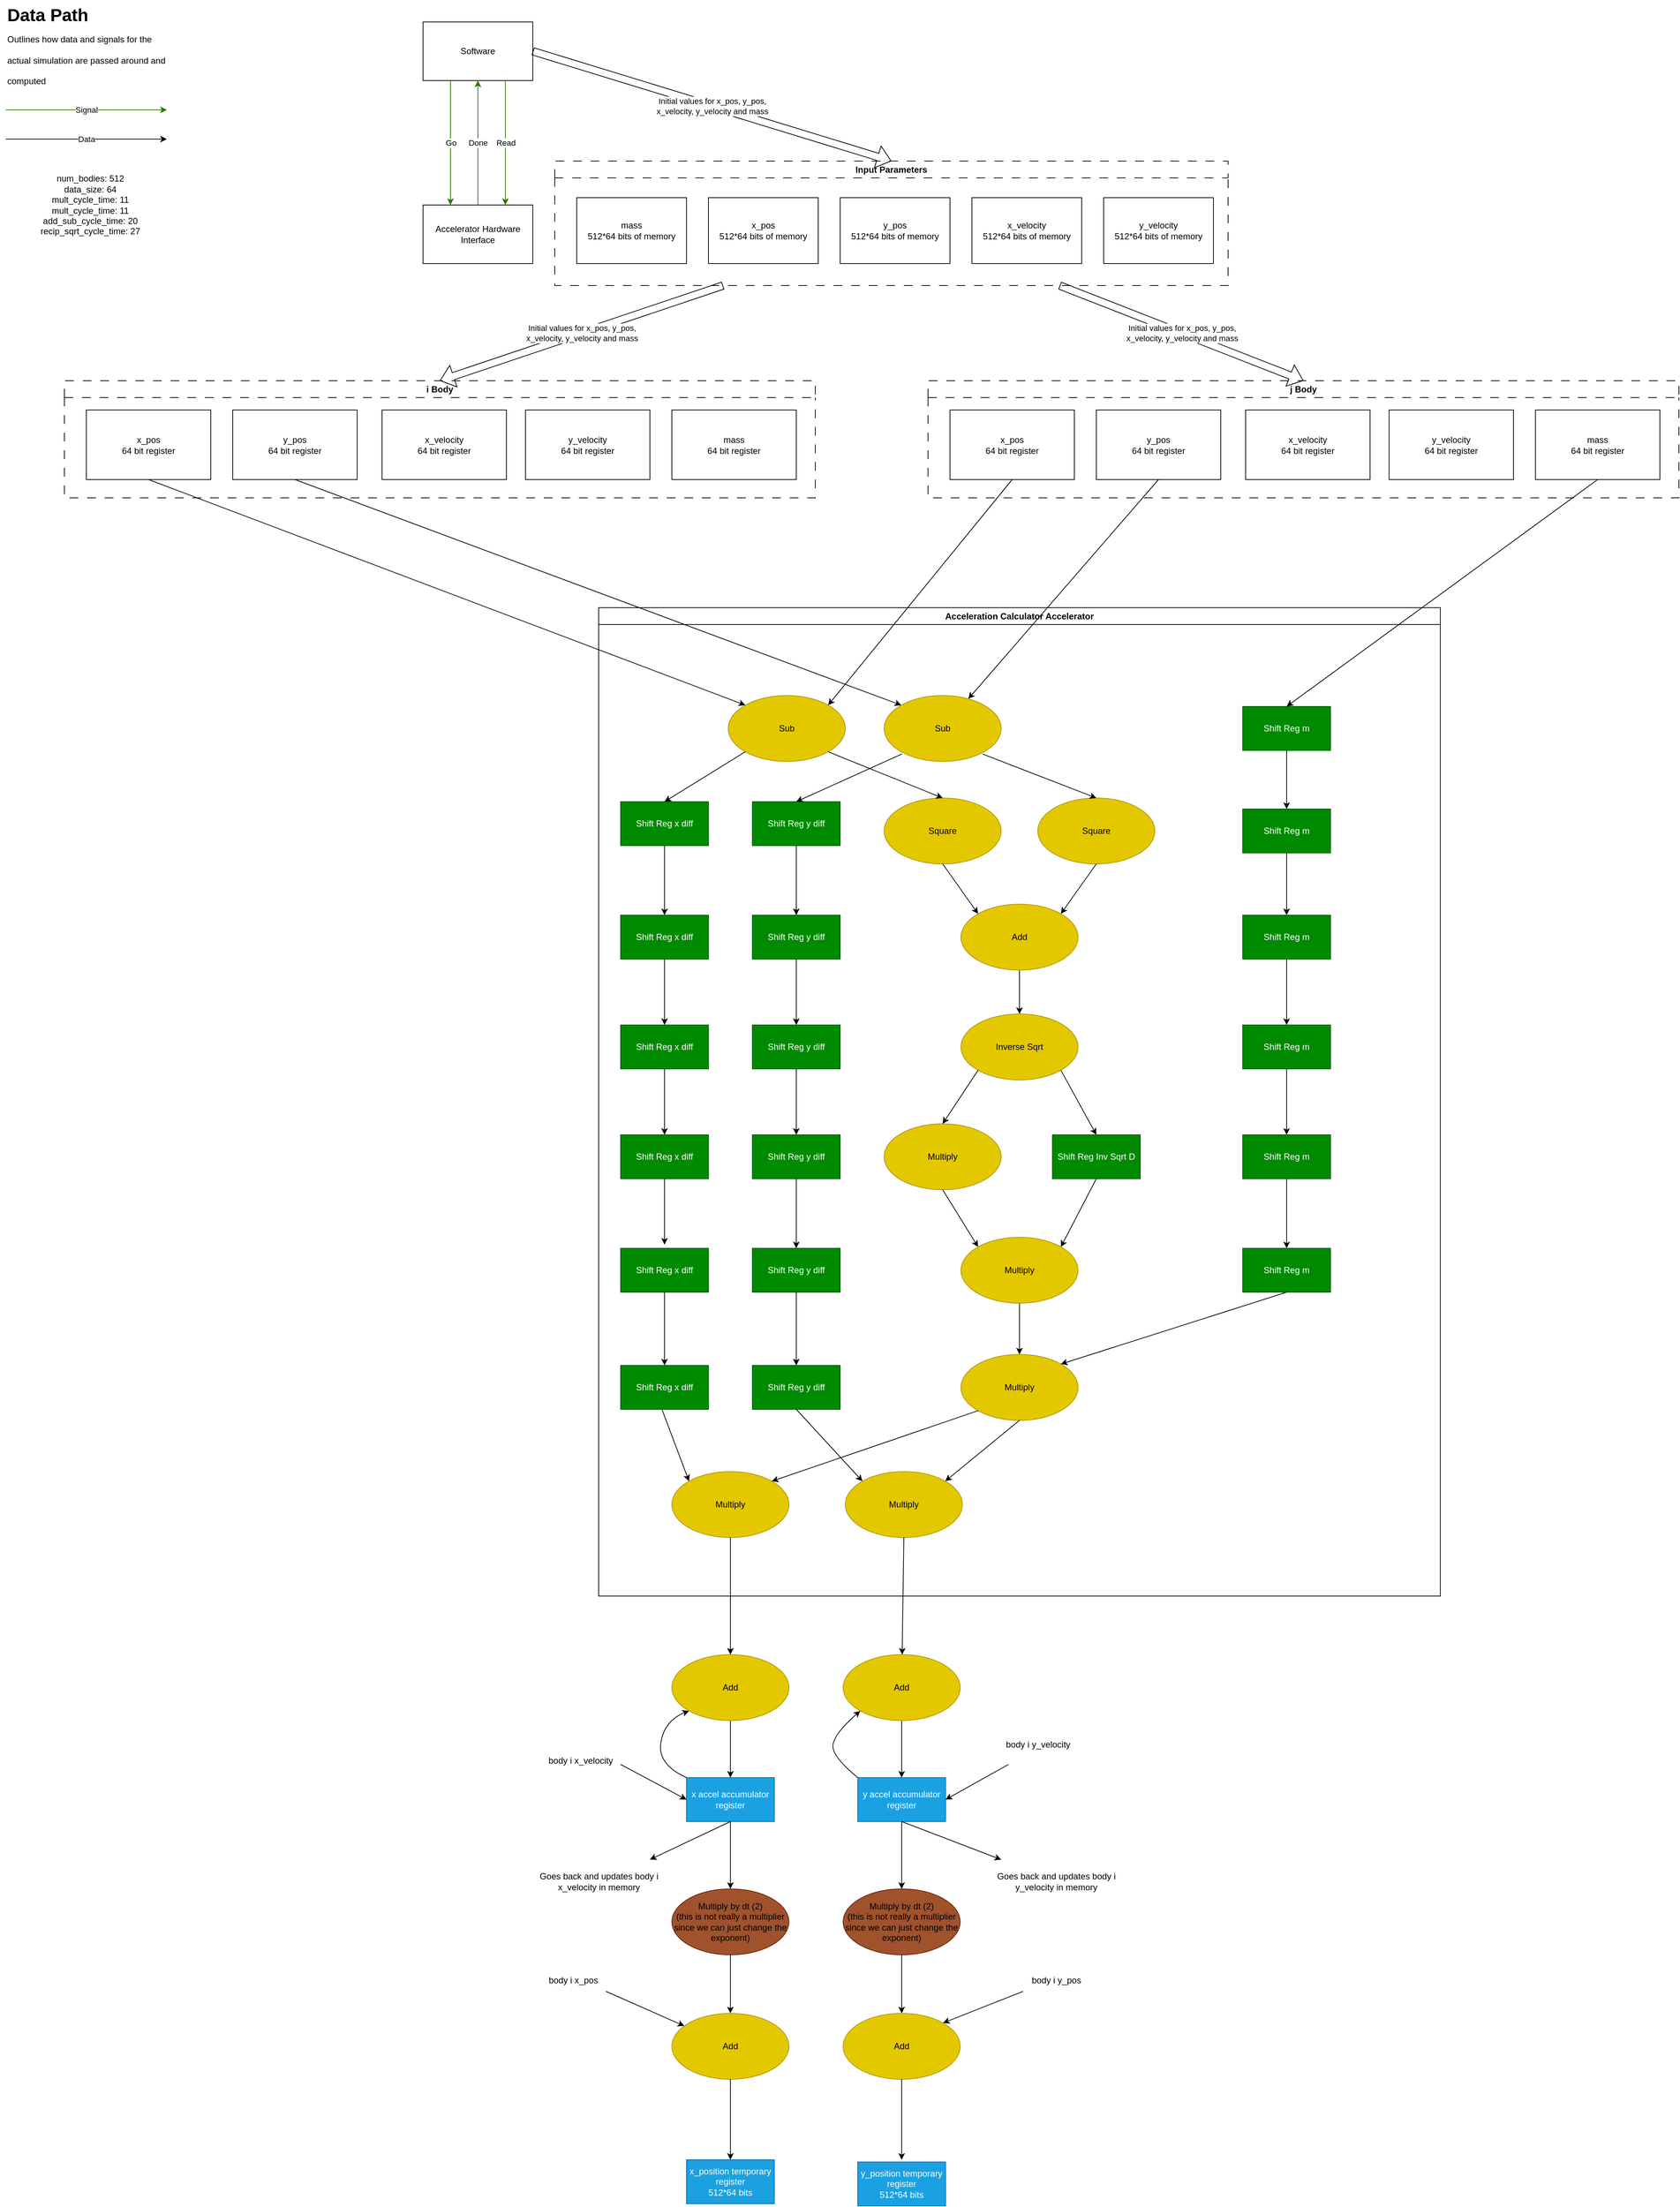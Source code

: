 <mxfile version="26.2.2">
  <diagram id="C5RBs43oDa-KdzZeNtuy" name="Page-1">
    <mxGraphModel dx="3584" dy="3437" grid="1" gridSize="10" guides="1" tooltips="1" connect="1" arrows="1" fold="1" page="1" pageScale="1" pageWidth="827" pageHeight="1169" math="0" shadow="0">
      <root>
        <object label="" data_size="64" num_bodies="512" add_sub_cycle_time="20" mult_cycle_time="11" recip_sqrt_cycle_time="27" id="WIyWlLk6GJQsqaUBKTNV-0">
          <mxCell />
        </object>
        <mxCell id="WIyWlLk6GJQsqaUBKTNV-1" parent="WIyWlLk6GJQsqaUBKTNV-0" />
        <mxCell id="Mj_dXQXe_xVPS9inti-g-1" value="Software" style="rounded=0;whiteSpace=wrap;html=1;" parent="WIyWlLk6GJQsqaUBKTNV-1" vertex="1">
          <mxGeometry x="-240" y="50" width="150" height="80" as="geometry" />
        </mxCell>
        <mxCell id="Mj_dXQXe_xVPS9inti-g-2" value="&lt;h1 style=&quot;margin-top: 0px;&quot;&gt;&lt;span style=&quot;background-color: transparent; color: light-dark(rgb(0, 0, 0), rgb(255, 255, 255));&quot;&gt;Data Path&lt;br&gt;&lt;/span&gt;&lt;span style=&quot;font-size: 12px; font-weight: 400; background-color: transparent; color: light-dark(rgb(0, 0, 0), rgb(255, 255, 255));&quot;&gt;Outlines how data and signals for the actual simulation are passed around and computed&lt;/span&gt;&lt;/h1&gt;" style="text;html=1;whiteSpace=wrap;overflow=hidden;rounded=0;" parent="WIyWlLk6GJQsqaUBKTNV-1" vertex="1">
          <mxGeometry x="-810" y="20" width="230" height="120" as="geometry" />
        </mxCell>
        <mxCell id="Mj_dXQXe_xVPS9inti-g-30" value="" style="endArrow=classic;html=1;rounded=0;fillColor=#60a917;strokeColor=#2D7600;exitX=0.25;exitY=1;exitDx=0;exitDy=0;entryX=0.25;entryY=0;entryDx=0;entryDy=0;" parent="WIyWlLk6GJQsqaUBKTNV-1" source="Mj_dXQXe_xVPS9inti-g-1" target="Mj_dXQXe_xVPS9inti-g-42" edge="1">
          <mxGeometry relative="1" as="geometry">
            <mxPoint x="-200.0" y="130" as="sourcePoint" />
            <mxPoint x="-200" y="360" as="targetPoint" />
          </mxGeometry>
        </mxCell>
        <mxCell id="Mj_dXQXe_xVPS9inti-g-31" value="Go" style="edgeLabel;resizable=0;html=1;;align=center;verticalAlign=middle;" parent="Mj_dXQXe_xVPS9inti-g-30" connectable="0" vertex="1">
          <mxGeometry relative="1" as="geometry" />
        </mxCell>
        <mxCell id="Mj_dXQXe_xVPS9inti-g-34" value="" style="endArrow=classic;html=1;rounded=0;fillColor=#60a917;strokeColor=#2D7600;" parent="WIyWlLk6GJQsqaUBKTNV-1" edge="1">
          <mxGeometry relative="1" as="geometry">
            <mxPoint x="-810" y="170" as="sourcePoint" />
            <mxPoint x="-590" y="170" as="targetPoint" />
          </mxGeometry>
        </mxCell>
        <mxCell id="Mj_dXQXe_xVPS9inti-g-35" value="Signal" style="edgeLabel;resizable=0;html=1;;align=center;verticalAlign=middle;" parent="Mj_dXQXe_xVPS9inti-g-34" connectable="0" vertex="1">
          <mxGeometry relative="1" as="geometry" />
        </mxCell>
        <mxCell id="Mj_dXQXe_xVPS9inti-g-36" value="" style="endArrow=classic;html=1;rounded=0;" parent="WIyWlLk6GJQsqaUBKTNV-1" edge="1">
          <mxGeometry relative="1" as="geometry">
            <mxPoint x="-810" y="210" as="sourcePoint" />
            <mxPoint x="-590" y="210" as="targetPoint" />
          </mxGeometry>
        </mxCell>
        <mxCell id="Mj_dXQXe_xVPS9inti-g-37" value="Data" style="edgeLabel;resizable=0;html=1;;align=center;verticalAlign=middle;" parent="Mj_dXQXe_xVPS9inti-g-36" connectable="0" vertex="1">
          <mxGeometry relative="1" as="geometry" />
        </mxCell>
        <mxCell id="Mj_dXQXe_xVPS9inti-g-39" value="" style="endArrow=classic;html=1;rounded=0;fillColor=#60a917;strokeColor=#2D7600;exitX=0.75;exitY=1;exitDx=0;exitDy=0;entryX=0.75;entryY=0;entryDx=0;entryDy=0;" parent="WIyWlLk6GJQsqaUBKTNV-1" source="Mj_dXQXe_xVPS9inti-g-1" target="Mj_dXQXe_xVPS9inti-g-42" edge="1">
          <mxGeometry relative="1" as="geometry">
            <mxPoint x="-130.0" y="130" as="sourcePoint" />
            <mxPoint x="-130" y="360" as="targetPoint" />
          </mxGeometry>
        </mxCell>
        <mxCell id="Mj_dXQXe_xVPS9inti-g-40" value="Read" style="edgeLabel;resizable=0;html=1;;align=center;verticalAlign=middle;" parent="Mj_dXQXe_xVPS9inti-g-39" connectable="0" vertex="1">
          <mxGeometry relative="1" as="geometry" />
        </mxCell>
        <mxCell id="Mj_dXQXe_xVPS9inti-g-42" value="Accelerator Hardware Interface" style="rounded=0;whiteSpace=wrap;html=1;" parent="WIyWlLk6GJQsqaUBKTNV-1" vertex="1">
          <mxGeometry x="-240" y="300" width="150" height="80" as="geometry" />
        </mxCell>
        <mxCell id="Mj_dXQXe_xVPS9inti-g-44" value="" style="endArrow=classic;html=1;rounded=0;fillColor=#60a917;strokeColor=#2D7600;exitX=0.5;exitY=0;exitDx=0;exitDy=0;entryX=0.5;entryY=1;entryDx=0;entryDy=0;" parent="WIyWlLk6GJQsqaUBKTNV-1" source="Mj_dXQXe_xVPS9inti-g-42" target="Mj_dXQXe_xVPS9inti-g-1" edge="1">
          <mxGeometry relative="1" as="geometry">
            <mxPoint x="-165.238" y="360" as="sourcePoint" />
            <mxPoint x="-165.238" y="130" as="targetPoint" />
          </mxGeometry>
        </mxCell>
        <mxCell id="Mj_dXQXe_xVPS9inti-g-45" value="Done" style="edgeLabel;resizable=0;html=1;;align=center;verticalAlign=middle;" parent="Mj_dXQXe_xVPS9inti-g-44" connectable="0" vertex="1">
          <mxGeometry relative="1" as="geometry" />
        </mxCell>
        <mxCell id="Mj_dXQXe_xVPS9inti-g-55" value="i Body" style="swimlane;whiteSpace=wrap;html=1;dashed=1;dashPattern=12 12;" parent="WIyWlLk6GJQsqaUBKTNV-1" vertex="1">
          <mxGeometry x="-730" y="540" width="1026" height="160" as="geometry" />
        </mxCell>
        <object label="&lt;div&gt;x_pos&lt;/div&gt;&lt;div&gt;&lt;span style=&quot;background-color: transparent; color: light-dark(rgb(0, 0, 0), rgb(255, 255, 255));&quot;&gt;%data_size% bit register&lt;/span&gt;&lt;/div&gt;" placeholders="1" id="Mj_dXQXe_xVPS9inti-g-54">
          <mxCell style="rounded=0;whiteSpace=wrap;html=1;" parent="Mj_dXQXe_xVPS9inti-g-55" vertex="1">
            <mxGeometry x="30" y="40" width="170" height="95" as="geometry" />
          </mxCell>
        </object>
        <object label="&lt;div&gt;y_pos&lt;/div&gt;&lt;div&gt;&lt;span style=&quot;background-color: transparent; color: light-dark(rgb(0, 0, 0), rgb(255, 255, 255));&quot;&gt;%data_size% bit register&lt;/span&gt;&lt;/div&gt;" placeholders="1" id="uFNOIIMhj7ET_EeYBou_-7">
          <mxCell style="rounded=0;whiteSpace=wrap;html=1;" parent="Mj_dXQXe_xVPS9inti-g-55" vertex="1">
            <mxGeometry x="230" y="40" width="170" height="95" as="geometry" />
          </mxCell>
        </object>
        <object label="&lt;div&gt;x_velocity&lt;/div&gt;&lt;div&gt;&lt;span style=&quot;background-color: transparent; color: light-dark(rgb(0, 0, 0), rgb(255, 255, 255));&quot;&gt;%data_size% bit register&lt;/span&gt;&lt;/div&gt;" placeholders="1" id="uFNOIIMhj7ET_EeYBou_-6">
          <mxCell style="rounded=0;whiteSpace=wrap;html=1;" parent="Mj_dXQXe_xVPS9inti-g-55" vertex="1">
            <mxGeometry x="434" y="40" width="170" height="95" as="geometry" />
          </mxCell>
        </object>
        <object label="&lt;div&gt;y_velocity&lt;/div&gt;&lt;div&gt;&lt;span style=&quot;background-color: transparent; color: light-dark(rgb(0, 0, 0), rgb(255, 255, 255));&quot;&gt;%data_size% bit register&lt;/span&gt;&lt;/div&gt;" placeholders="1" id="uFNOIIMhj7ET_EeYBou_-5">
          <mxCell style="rounded=0;whiteSpace=wrap;html=1;" parent="Mj_dXQXe_xVPS9inti-g-55" vertex="1">
            <mxGeometry x="630" y="40" width="170" height="95" as="geometry" />
          </mxCell>
        </object>
        <object label="&lt;div&gt;&lt;span style=&quot;background-color: transparent; color: light-dark(rgb(0, 0, 0), rgb(255, 255, 255));&quot;&gt;mass&lt;/span&gt;&lt;/div&gt;&lt;div&gt;&lt;span style=&quot;background-color: transparent; color: light-dark(rgb(0, 0, 0), rgb(255, 255, 255));&quot;&gt;%data_size% bit register&lt;/span&gt;&lt;/div&gt;" placeholders="1" id="uFNOIIMhj7ET_EeYBou_-4">
          <mxCell style="rounded=0;whiteSpace=wrap;html=1;" parent="Mj_dXQXe_xVPS9inti-g-55" vertex="1">
            <mxGeometry x="830" y="40" width="170" height="95" as="geometry" />
          </mxCell>
        </object>
        <mxCell id="Mj_dXQXe_xVPS9inti-g-57" value="Input Parameters" style="swimlane;whiteSpace=wrap;html=1;dashed=1;dashPattern=12 12;" parent="WIyWlLk6GJQsqaUBKTNV-1" vertex="1">
          <mxGeometry x="-60" y="240" width="920" height="170" as="geometry" />
        </mxCell>
        <object label="&lt;div&gt;mass&lt;/div&gt;&lt;div&gt;&lt;span style=&quot;background-color: transparent; color: light-dark(rgb(0, 0, 0), rgb(255, 255, 255));&quot;&gt;%num_bodies%*%data_size% bits of memory&lt;/span&gt;&lt;/div&gt;" placeholders="1" id="Mj_dXQXe_xVPS9inti-g-6">
          <mxCell style="rounded=0;whiteSpace=wrap;html=1;" parent="Mj_dXQXe_xVPS9inti-g-57" vertex="1">
            <mxGeometry x="30" y="50" width="150" height="90" as="geometry" />
          </mxCell>
        </object>
        <object label="&lt;div&gt;x_pos&lt;/div&gt;&lt;div&gt;&lt;span style=&quot;background-color: transparent; color: light-dark(rgb(0, 0, 0), rgb(255, 255, 255));&quot;&gt;%num_bodies%*%data_size% bits of memory&lt;/span&gt;&lt;/div&gt;" placeholders="1" id="uFNOIIMhj7ET_EeYBou_-3">
          <mxCell style="rounded=0;whiteSpace=wrap;html=1;" parent="Mj_dXQXe_xVPS9inti-g-57" vertex="1">
            <mxGeometry x="210" y="50" width="150" height="90" as="geometry" />
          </mxCell>
        </object>
        <object label="&lt;div&gt;y_pos&lt;/div&gt;&lt;div&gt;&lt;span style=&quot;background-color: transparent; color: light-dark(rgb(0, 0, 0), rgb(255, 255, 255));&quot;&gt;%num_bodies%*%data_size% bits of memory&lt;/span&gt;&lt;/div&gt;" placeholders="1" id="uFNOIIMhj7ET_EeYBou_-2">
          <mxCell style="rounded=0;whiteSpace=wrap;html=1;" parent="Mj_dXQXe_xVPS9inti-g-57" vertex="1">
            <mxGeometry x="390" y="50" width="150" height="90" as="geometry" />
          </mxCell>
        </object>
        <object label="&lt;div&gt;x_velocity&lt;/div&gt;&lt;div&gt;&lt;span style=&quot;background-color: transparent; color: light-dark(rgb(0, 0, 0), rgb(255, 255, 255));&quot;&gt;%num_bodies%*%data_size% bits of memory&lt;/span&gt;&lt;/div&gt;" placeholders="1" id="uFNOIIMhj7ET_EeYBou_-1">
          <mxCell style="rounded=0;whiteSpace=wrap;html=1;" parent="Mj_dXQXe_xVPS9inti-g-57" vertex="1">
            <mxGeometry x="570" y="50" width="150" height="90" as="geometry" />
          </mxCell>
        </object>
        <object label="&lt;div&gt;y_velocity&lt;/div&gt;&lt;div&gt;&lt;span style=&quot;background-color: transparent; color: light-dark(rgb(0, 0, 0), rgb(255, 255, 255));&quot;&gt;%num_bodies%*%data_size% bits of memory&lt;/span&gt;&lt;/div&gt;" placeholders="1" id="uFNOIIMhj7ET_EeYBou_-0">
          <mxCell style="rounded=0;whiteSpace=wrap;html=1;" parent="Mj_dXQXe_xVPS9inti-g-57" vertex="1">
            <mxGeometry x="750" y="50" width="150" height="90" as="geometry" />
          </mxCell>
        </object>
        <mxCell id="Mj_dXQXe_xVPS9inti-g-71" value="" style="endArrow=classic;html=1;rounded=0;shape=flexArrow;exitX=1;exitY=0.5;exitDx=0;exitDy=0;entryX=0.5;entryY=0;entryDx=0;entryDy=0;" parent="WIyWlLk6GJQsqaUBKTNV-1" source="Mj_dXQXe_xVPS9inti-g-1" target="Mj_dXQXe_xVPS9inti-g-57" edge="1">
          <mxGeometry relative="1" as="geometry">
            <mxPoint x="-70" y="89.66" as="sourcePoint" />
            <mxPoint x="30" y="89.66" as="targetPoint" />
          </mxGeometry>
        </mxCell>
        <mxCell id="Mj_dXQXe_xVPS9inti-g-72" value="Initial values for x_pos, y_pos,&lt;div&gt;x_velocity, y_velocity and mass&lt;/div&gt;" style="edgeLabel;resizable=0;html=1;;align=center;verticalAlign=middle;" parent="Mj_dXQXe_xVPS9inti-g-71" connectable="0" vertex="1">
          <mxGeometry relative="1" as="geometry" />
        </mxCell>
        <mxCell id="Mj_dXQXe_xVPS9inti-g-75" value="" style="endArrow=classic;html=1;rounded=0;shape=flexArrow;entryX=0.5;entryY=0;entryDx=0;entryDy=0;exitX=0.25;exitY=1;exitDx=0;exitDy=0;" parent="WIyWlLk6GJQsqaUBKTNV-1" source="Mj_dXQXe_xVPS9inti-g-57" target="Mj_dXQXe_xVPS9inti-g-55" edge="1">
          <mxGeometry relative="1" as="geometry">
            <mxPoint x="40" y="410" as="sourcePoint" />
            <mxPoint x="580" y="690" as="targetPoint" />
          </mxGeometry>
        </mxCell>
        <mxCell id="Mj_dXQXe_xVPS9inti-g-76" value="Initial values for x_pos, y_pos,&lt;div&gt;x_velocity, y_velocity and mass&lt;/div&gt;" style="edgeLabel;resizable=0;html=1;;align=center;verticalAlign=middle;" parent="Mj_dXQXe_xVPS9inti-g-75" connectable="0" vertex="1">
          <mxGeometry relative="1" as="geometry" />
        </mxCell>
        <object label="&lt;div&gt;num_bodies: %num_bodies%&lt;/div&gt;&lt;div&gt;data_size: %data_size%&lt;/div&gt;&lt;div&gt;mult_cycle_time: %mult_cycle_time%&lt;/div&gt;mult_cycle_time: %mult_cycle_time%&lt;div&gt;add_sub_cycle_time: %add_sub_cycle_time%&lt;/div&gt;&lt;div&gt;recip_sqrt_cycle_time: %recip_sqrt_cycle_time%&lt;/div&gt;" placeholders="1" id="iQ0qVmi0pnjZVPIt117S-0">
          <mxCell style="text;html=1;align=center;verticalAlign=middle;resizable=0;points=[];autosize=1;strokeColor=none;fillColor=none;" parent="WIyWlLk6GJQsqaUBKTNV-1" vertex="1">
            <mxGeometry x="-775" y="250" width="160" height="100" as="geometry" />
          </mxCell>
        </object>
        <mxCell id="uFNOIIMhj7ET_EeYBou_-22" value="Acceleration Calculator Accelerator" style="swimlane;whiteSpace=wrap;html=1;" parent="WIyWlLk6GJQsqaUBKTNV-1" vertex="1">
          <mxGeometry y="850" width="1150" height="1350" as="geometry" />
        </mxCell>
        <object label="&lt;div&gt;&lt;span style=&quot;background-color: transparent;&quot;&gt;&lt;font style=&quot;color: light-dark(rgb(0, 0, 0), rgb(0, 0, 0));&quot;&gt;Square&lt;/font&gt;&lt;/span&gt;&lt;/div&gt;" placeholders="1" id="uFNOIIMhj7ET_EeYBou_-23">
          <mxCell style="ellipse;whiteSpace=wrap;html=1;fillColor=#e3c800;fontColor=#000000;strokeColor=#B09500;" parent="uFNOIIMhj7ET_EeYBou_-22" vertex="1">
            <mxGeometry x="390" y="260" width="160" height="90" as="geometry" />
          </mxCell>
        </object>
        <mxCell id="did9jxoM15FYPqJHivJg-74" style="edgeStyle=orthogonalEdgeStyle;rounded=0;orthogonalLoop=1;jettySize=auto;html=1;entryX=0.5;entryY=0;entryDx=0;entryDy=0;" parent="uFNOIIMhj7ET_EeYBou_-22" source="did9jxoM15FYPqJHivJg-0" target="did9jxoM15FYPqJHivJg-63" edge="1">
          <mxGeometry relative="1" as="geometry" />
        </mxCell>
        <object label="Shift Reg x diff" placeholders="1" id="did9jxoM15FYPqJHivJg-0">
          <mxCell style="rounded=0;whiteSpace=wrap;html=1;fillColor=#008a00;fontColor=#ffffff;strokeColor=#005700;" parent="uFNOIIMhj7ET_EeYBou_-22" vertex="1">
            <mxGeometry x="30" y="265" width="120" height="60" as="geometry" />
          </mxCell>
        </object>
        <object label="&lt;div&gt;&lt;span style=&quot;background-color: transparent;&quot;&gt;&lt;font style=&quot;color: light-dark(rgb(0, 0, 0), rgb(0, 0, 0));&quot;&gt;Sub&lt;/font&gt;&lt;/span&gt;&lt;/div&gt;" placeholders="1" id="uFNOIIMhj7ET_EeYBou_-20">
          <mxCell style="ellipse;whiteSpace=wrap;html=1;fillColor=#e3c800;fontColor=#000000;strokeColor=#B09500;" parent="uFNOIIMhj7ET_EeYBou_-22" vertex="1">
            <mxGeometry x="177" y="120" width="160" height="90" as="geometry" />
          </mxCell>
        </object>
        <object label="&lt;div&gt;&lt;span style=&quot;background-color: transparent;&quot;&gt;&lt;font style=&quot;color: light-dark(rgb(0, 0, 0), rgb(0, 0, 0));&quot;&gt;Sub&lt;/font&gt;&lt;/span&gt;&lt;/div&gt;" placeholders="1" id="uFNOIIMhj7ET_EeYBou_-21">
          <mxCell style="ellipse;whiteSpace=wrap;html=1;fillColor=#e3c800;fontColor=#000000;strokeColor=#B09500;" parent="uFNOIIMhj7ET_EeYBou_-22" vertex="1">
            <mxGeometry x="390" y="120" width="160" height="90" as="geometry" />
          </mxCell>
        </object>
        <object label="&lt;div&gt;&lt;span style=&quot;background-color: transparent;&quot;&gt;&lt;font style=&quot;color: light-dark(rgb(0, 0, 0), rgb(0, 0, 0));&quot;&gt;Square&lt;/font&gt;&lt;/span&gt;&lt;/div&gt;" placeholders="1" id="did9jxoM15FYPqJHivJg-1">
          <mxCell style="ellipse;whiteSpace=wrap;html=1;fillColor=#e3c800;fontColor=#000000;strokeColor=#B09500;" parent="uFNOIIMhj7ET_EeYBou_-22" vertex="1">
            <mxGeometry x="600" y="260" width="160" height="90" as="geometry" />
          </mxCell>
        </object>
        <mxCell id="did9jxoM15FYPqJHivJg-73" style="edgeStyle=orthogonalEdgeStyle;rounded=0;orthogonalLoop=1;jettySize=auto;html=1;entryX=0.5;entryY=0;entryDx=0;entryDy=0;" parent="uFNOIIMhj7ET_EeYBou_-22" source="did9jxoM15FYPqJHivJg-2" target="did9jxoM15FYPqJHivJg-64" edge="1">
          <mxGeometry relative="1" as="geometry" />
        </mxCell>
        <object label="Shift Reg y diff" placeholders="1" id="did9jxoM15FYPqJHivJg-2">
          <mxCell style="rounded=0;whiteSpace=wrap;html=1;fillColor=#008a00;fontColor=#ffffff;strokeColor=#005700;" parent="uFNOIIMhj7ET_EeYBou_-22" vertex="1">
            <mxGeometry x="210" y="265" width="120" height="60" as="geometry" />
          </mxCell>
        </object>
        <mxCell id="did9jxoM15FYPqJHivJg-47" style="edgeStyle=orthogonalEdgeStyle;rounded=0;orthogonalLoop=1;jettySize=auto;html=1;" parent="uFNOIIMhj7ET_EeYBou_-22" source="did9jxoM15FYPqJHivJg-3" target="did9jxoM15FYPqJHivJg-7" edge="1">
          <mxGeometry relative="1" as="geometry" />
        </mxCell>
        <object label="Shift Reg m" placeholders="1" id="did9jxoM15FYPqJHivJg-3">
          <mxCell style="rounded=0;whiteSpace=wrap;html=1;fillColor=#008a00;fontColor=#ffffff;strokeColor=#005700;" parent="uFNOIIMhj7ET_EeYBou_-22" vertex="1">
            <mxGeometry x="880" y="135" width="120" height="60" as="geometry" />
          </mxCell>
        </object>
        <mxCell id="did9jxoM15FYPqJHivJg-48" style="edgeStyle=orthogonalEdgeStyle;rounded=0;orthogonalLoop=1;jettySize=auto;html=1;" parent="uFNOIIMhj7ET_EeYBou_-22" source="did9jxoM15FYPqJHivJg-7" target="did9jxoM15FYPqJHivJg-6" edge="1">
          <mxGeometry relative="1" as="geometry" />
        </mxCell>
        <object label="Shift Reg m" placeholders="1" id="did9jxoM15FYPqJHivJg-7">
          <mxCell style="rounded=0;whiteSpace=wrap;html=1;fillColor=#008a00;fontColor=#ffffff;strokeColor=#005700;" parent="uFNOIIMhj7ET_EeYBou_-22" vertex="1">
            <mxGeometry x="880" y="275" width="120" height="60" as="geometry" />
          </mxCell>
        </object>
        <mxCell id="did9jxoM15FYPqJHivJg-49" style="edgeStyle=orthogonalEdgeStyle;rounded=0;orthogonalLoop=1;jettySize=auto;html=1;entryX=0.5;entryY=0;entryDx=0;entryDy=0;" parent="uFNOIIMhj7ET_EeYBou_-22" source="did9jxoM15FYPqJHivJg-6" target="did9jxoM15FYPqJHivJg-5" edge="1">
          <mxGeometry relative="1" as="geometry" />
        </mxCell>
        <object label="Shift Reg m" placeholders="1" id="did9jxoM15FYPqJHivJg-6">
          <mxCell style="rounded=0;whiteSpace=wrap;html=1;fillColor=#008a00;fontColor=#ffffff;strokeColor=#005700;" parent="uFNOIIMhj7ET_EeYBou_-22" vertex="1">
            <mxGeometry x="880" y="420" width="120" height="60" as="geometry" />
          </mxCell>
        </object>
        <mxCell id="did9jxoM15FYPqJHivJg-50" style="edgeStyle=orthogonalEdgeStyle;rounded=0;orthogonalLoop=1;jettySize=auto;html=1;entryX=0.5;entryY=0;entryDx=0;entryDy=0;" parent="uFNOIIMhj7ET_EeYBou_-22" source="did9jxoM15FYPqJHivJg-5" target="did9jxoM15FYPqJHivJg-4" edge="1">
          <mxGeometry relative="1" as="geometry" />
        </mxCell>
        <object label="Shift Reg m" placeholders="1" id="did9jxoM15FYPqJHivJg-5">
          <mxCell style="rounded=0;whiteSpace=wrap;html=1;fillColor=#008a00;fontColor=#ffffff;strokeColor=#005700;" parent="uFNOIIMhj7ET_EeYBou_-22" vertex="1">
            <mxGeometry x="880" y="570" width="120" height="60" as="geometry" />
          </mxCell>
        </object>
        <mxCell id="did9jxoM15FYPqJHivJg-51" style="edgeStyle=orthogonalEdgeStyle;rounded=0;orthogonalLoop=1;jettySize=auto;html=1;entryX=0.5;entryY=0;entryDx=0;entryDy=0;" parent="uFNOIIMhj7ET_EeYBou_-22" source="did9jxoM15FYPqJHivJg-4" target="did9jxoM15FYPqJHivJg-26" edge="1">
          <mxGeometry relative="1" as="geometry" />
        </mxCell>
        <object label="Shift Reg m" placeholders="1" id="did9jxoM15FYPqJHivJg-4">
          <mxCell style="rounded=0;whiteSpace=wrap;html=1;fillColor=#008a00;fontColor=#ffffff;strokeColor=#005700;" parent="uFNOIIMhj7ET_EeYBou_-22" vertex="1">
            <mxGeometry x="880" y="720" width="120" height="60" as="geometry" />
          </mxCell>
        </object>
        <mxCell id="did9jxoM15FYPqJHivJg-52" style="edgeStyle=orthogonalEdgeStyle;rounded=0;orthogonalLoop=1;jettySize=auto;html=1;" parent="uFNOIIMhj7ET_EeYBou_-22" source="did9jxoM15FYPqJHivJg-9" target="did9jxoM15FYPqJHivJg-23" edge="1">
          <mxGeometry relative="1" as="geometry" />
        </mxCell>
        <object label="&lt;div&gt;&lt;span style=&quot;background-color: transparent;&quot;&gt;&lt;font style=&quot;color: light-dark(rgb(0, 0, 0), rgb(0, 0, 0));&quot;&gt;Add&lt;/font&gt;&lt;/span&gt;&lt;/div&gt;" placeholders="1" id="did9jxoM15FYPqJHivJg-9">
          <mxCell style="ellipse;whiteSpace=wrap;html=1;fillColor=#e3c800;fontColor=#000000;strokeColor=#B09500;" parent="uFNOIIMhj7ET_EeYBou_-22" vertex="1">
            <mxGeometry x="495" y="405" width="160" height="90" as="geometry" />
          </mxCell>
        </object>
        <object label="&lt;div&gt;&lt;span style=&quot;background-color: transparent;&quot;&gt;&lt;font style=&quot;color: light-dark(rgb(0, 0, 0), rgb(0, 0, 0));&quot;&gt;Inverse Sqrt&lt;/font&gt;&lt;/span&gt;&lt;/div&gt;" placeholders="1" id="did9jxoM15FYPqJHivJg-23">
          <mxCell style="ellipse;whiteSpace=wrap;html=1;fillColor=#e3c800;fontColor=#000000;strokeColor=#B09500;" parent="uFNOIIMhj7ET_EeYBou_-22" vertex="1">
            <mxGeometry x="495" y="555" width="160" height="90" as="geometry" />
          </mxCell>
        </object>
        <object label="&lt;div&gt;&lt;span style=&quot;background-color: transparent;&quot;&gt;&lt;font style=&quot;color: light-dark(rgb(0, 0, 0), rgb(0, 0, 0));&quot;&gt;Multiply&lt;/font&gt;&lt;/span&gt;&lt;/div&gt;" placeholders="1" id="did9jxoM15FYPqJHivJg-24">
          <mxCell style="ellipse;whiteSpace=wrap;html=1;fillColor=#e3c800;fontColor=#000000;strokeColor=#B09500;" parent="uFNOIIMhj7ET_EeYBou_-22" vertex="1">
            <mxGeometry x="390" y="705" width="160" height="90" as="geometry" />
          </mxCell>
        </object>
        <mxCell id="did9jxoM15FYPqJHivJg-53" style="edgeStyle=orthogonalEdgeStyle;rounded=0;orthogonalLoop=1;jettySize=auto;html=1;entryX=0.5;entryY=0;entryDx=0;entryDy=0;" parent="uFNOIIMhj7ET_EeYBou_-22" source="did9jxoM15FYPqJHivJg-25" target="did9jxoM15FYPqJHivJg-27" edge="1">
          <mxGeometry relative="1" as="geometry" />
        </mxCell>
        <object label="&lt;div&gt;&lt;span style=&quot;background-color: transparent;&quot;&gt;&lt;font style=&quot;color: light-dark(rgb(0, 0, 0), rgb(0, 0, 0));&quot;&gt;Multiply&lt;/font&gt;&lt;/span&gt;&lt;/div&gt;" placeholders="1" id="did9jxoM15FYPqJHivJg-25">
          <mxCell style="ellipse;whiteSpace=wrap;html=1;fillColor=#e3c800;fontColor=#000000;strokeColor=#B09500;" parent="uFNOIIMhj7ET_EeYBou_-22" vertex="1">
            <mxGeometry x="495" y="860" width="160" height="90" as="geometry" />
          </mxCell>
        </object>
        <object label="Shift Reg m" placeholders="1" id="did9jxoM15FYPqJHivJg-26">
          <mxCell style="rounded=0;whiteSpace=wrap;html=1;fillColor=#008a00;fontColor=#ffffff;strokeColor=#005700;" parent="uFNOIIMhj7ET_EeYBou_-22" vertex="1">
            <mxGeometry x="880" y="875" width="120" height="60" as="geometry" />
          </mxCell>
        </object>
        <object label="&lt;div&gt;&lt;span style=&quot;background-color: transparent;&quot;&gt;&lt;font style=&quot;color: light-dark(rgb(0, 0, 0), rgb(0, 0, 0));&quot;&gt;Multiply&lt;/font&gt;&lt;/span&gt;&lt;/div&gt;" placeholders="1" id="did9jxoM15FYPqJHivJg-27">
          <mxCell style="ellipse;whiteSpace=wrap;html=1;fillColor=#e3c800;fontColor=#000000;strokeColor=#B09500;" parent="uFNOIIMhj7ET_EeYBou_-22" vertex="1">
            <mxGeometry x="495" y="1020" width="160" height="90" as="geometry" />
          </mxCell>
        </object>
        <object label="&lt;div&gt;&lt;span style=&quot;background-color: transparent;&quot;&gt;&lt;font style=&quot;color: light-dark(rgb(0, 0, 0), rgb(0, 0, 0));&quot;&gt;Multiply&lt;/font&gt;&lt;/span&gt;&lt;/div&gt;" placeholders="1" id="did9jxoM15FYPqJHivJg-28">
          <mxCell style="ellipse;whiteSpace=wrap;html=1;fillColor=#e3c800;fontColor=#000000;strokeColor=#B09500;" parent="uFNOIIMhj7ET_EeYBou_-22" vertex="1">
            <mxGeometry x="337" y="1180" width="160" height="90" as="geometry" />
          </mxCell>
        </object>
        <object label="&lt;div&gt;&lt;span style=&quot;background-color: transparent;&quot;&gt;&lt;font style=&quot;color: light-dark(rgb(0, 0, 0), rgb(0, 0, 0));&quot;&gt;Multiply&lt;/font&gt;&lt;/span&gt;&lt;/div&gt;" placeholders="1" id="did9jxoM15FYPqJHivJg-29">
          <mxCell style="ellipse;whiteSpace=wrap;html=1;fillColor=#e3c800;fontColor=#000000;strokeColor=#B09500;" parent="uFNOIIMhj7ET_EeYBou_-22" vertex="1">
            <mxGeometry x="100" y="1180" width="160" height="90" as="geometry" />
          </mxCell>
        </object>
        <mxCell id="did9jxoM15FYPqJHivJg-54" value="" style="endArrow=classic;html=1;rounded=0;exitX=0.5;exitY=1;exitDx=0;exitDy=0;entryX=1;entryY=0;entryDx=0;entryDy=0;" parent="uFNOIIMhj7ET_EeYBou_-22" source="did9jxoM15FYPqJHivJg-1" target="did9jxoM15FYPqJHivJg-9" edge="1">
          <mxGeometry width="50" height="50" relative="1" as="geometry">
            <mxPoint x="800" y="450" as="sourcePoint" />
            <mxPoint x="850" y="400" as="targetPoint" />
          </mxGeometry>
        </mxCell>
        <mxCell id="did9jxoM15FYPqJHivJg-55" value="" style="endArrow=classic;html=1;rounded=0;exitX=0.5;exitY=1;exitDx=0;exitDy=0;entryX=0;entryY=0;entryDx=0;entryDy=0;" parent="uFNOIIMhj7ET_EeYBou_-22" source="uFNOIIMhj7ET_EeYBou_-23" target="did9jxoM15FYPqJHivJg-9" edge="1">
          <mxGeometry width="50" height="50" relative="1" as="geometry">
            <mxPoint x="660" y="410" as="sourcePoint" />
            <mxPoint x="710" y="360" as="targetPoint" />
          </mxGeometry>
        </mxCell>
        <mxCell id="did9jxoM15FYPqJHivJg-56" value="" style="endArrow=classic;html=1;rounded=0;entryX=0.5;entryY=0;entryDx=0;entryDy=0;exitX=0.84;exitY=0.887;exitDx=0;exitDy=0;exitPerimeter=0;" parent="uFNOIIMhj7ET_EeYBou_-22" source="uFNOIIMhj7ET_EeYBou_-21" target="did9jxoM15FYPqJHivJg-1" edge="1">
          <mxGeometry width="50" height="50" relative="1" as="geometry">
            <mxPoint x="450" y="280" as="sourcePoint" />
            <mxPoint x="500" y="230" as="targetPoint" />
          </mxGeometry>
        </mxCell>
        <mxCell id="did9jxoM15FYPqJHivJg-57" value="" style="endArrow=classic;html=1;rounded=0;exitX=1;exitY=1;exitDx=0;exitDy=0;entryX=0.5;entryY=0;entryDx=0;entryDy=0;" parent="uFNOIIMhj7ET_EeYBou_-22" source="uFNOIIMhj7ET_EeYBou_-20" target="uFNOIIMhj7ET_EeYBou_-23" edge="1">
          <mxGeometry width="50" height="50" relative="1" as="geometry">
            <mxPoint x="260" y="220" as="sourcePoint" />
            <mxPoint x="340" y="210" as="targetPoint" />
          </mxGeometry>
        </mxCell>
        <mxCell id="did9jxoM15FYPqJHivJg-61" value="" style="endArrow=classic;html=1;rounded=0;exitX=0.153;exitY=0.887;exitDx=0;exitDy=0;entryX=0.5;entryY=0;entryDx=0;entryDy=0;exitPerimeter=0;" parent="uFNOIIMhj7ET_EeYBou_-22" source="uFNOIIMhj7ET_EeYBou_-21" target="did9jxoM15FYPqJHivJg-2" edge="1">
          <mxGeometry width="50" height="50" relative="1" as="geometry">
            <mxPoint x="440" y="350" as="sourcePoint" />
            <mxPoint x="490" y="300" as="targetPoint" />
          </mxGeometry>
        </mxCell>
        <mxCell id="did9jxoM15FYPqJHivJg-62" value="" style="endArrow=classic;html=1;rounded=0;exitX=0;exitY=1;exitDx=0;exitDy=0;entryX=0.5;entryY=0;entryDx=0;entryDy=0;" parent="uFNOIIMhj7ET_EeYBou_-22" source="uFNOIIMhj7ET_EeYBou_-20" target="did9jxoM15FYPqJHivJg-0" edge="1">
          <mxGeometry width="50" height="50" relative="1" as="geometry">
            <mxPoint x="320" y="270" as="sourcePoint" />
            <mxPoint x="370" y="220" as="targetPoint" />
          </mxGeometry>
        </mxCell>
        <mxCell id="did9jxoM15FYPqJHivJg-75" style="edgeStyle=orthogonalEdgeStyle;rounded=0;orthogonalLoop=1;jettySize=auto;html=1;entryX=0.5;entryY=0;entryDx=0;entryDy=0;" parent="uFNOIIMhj7ET_EeYBou_-22" source="did9jxoM15FYPqJHivJg-63" target="did9jxoM15FYPqJHivJg-65" edge="1">
          <mxGeometry relative="1" as="geometry" />
        </mxCell>
        <object label="Shift Reg x diff" placeholders="1" id="did9jxoM15FYPqJHivJg-63">
          <mxCell style="rounded=0;whiteSpace=wrap;html=1;fillColor=#008a00;fontColor=#ffffff;strokeColor=#005700;" parent="uFNOIIMhj7ET_EeYBou_-22" vertex="1">
            <mxGeometry x="30" y="420" width="120" height="60" as="geometry" />
          </mxCell>
        </object>
        <mxCell id="did9jxoM15FYPqJHivJg-76" style="edgeStyle=orthogonalEdgeStyle;rounded=0;orthogonalLoop=1;jettySize=auto;html=1;" parent="uFNOIIMhj7ET_EeYBou_-22" source="did9jxoM15FYPqJHivJg-64" target="did9jxoM15FYPqJHivJg-66" edge="1">
          <mxGeometry relative="1" as="geometry" />
        </mxCell>
        <object label="Shift Reg y diff" placeholders="1" id="did9jxoM15FYPqJHivJg-64">
          <mxCell style="rounded=0;whiteSpace=wrap;html=1;fillColor=#008a00;fontColor=#ffffff;strokeColor=#005700;" parent="uFNOIIMhj7ET_EeYBou_-22" vertex="1">
            <mxGeometry x="210" y="420" width="120" height="60" as="geometry" />
          </mxCell>
        </object>
        <mxCell id="did9jxoM15FYPqJHivJg-77" style="edgeStyle=orthogonalEdgeStyle;rounded=0;orthogonalLoop=1;jettySize=auto;html=1;entryX=0.5;entryY=0;entryDx=0;entryDy=0;" parent="uFNOIIMhj7ET_EeYBou_-22" source="did9jxoM15FYPqJHivJg-65" target="did9jxoM15FYPqJHivJg-67" edge="1">
          <mxGeometry relative="1" as="geometry" />
        </mxCell>
        <object label="Shift Reg x diff" placeholders="1" id="did9jxoM15FYPqJHivJg-65">
          <mxCell style="rounded=0;whiteSpace=wrap;html=1;fillColor=#008a00;fontColor=#ffffff;strokeColor=#005700;" parent="uFNOIIMhj7ET_EeYBou_-22" vertex="1">
            <mxGeometry x="30" y="570" width="120" height="60" as="geometry" />
          </mxCell>
        </object>
        <mxCell id="did9jxoM15FYPqJHivJg-78" style="edgeStyle=orthogonalEdgeStyle;rounded=0;orthogonalLoop=1;jettySize=auto;html=1;entryX=0.5;entryY=0;entryDx=0;entryDy=0;" parent="uFNOIIMhj7ET_EeYBou_-22" source="did9jxoM15FYPqJHivJg-66" target="did9jxoM15FYPqJHivJg-68" edge="1">
          <mxGeometry relative="1" as="geometry" />
        </mxCell>
        <object label="Shift Reg y diff" placeholders="1" id="did9jxoM15FYPqJHivJg-66">
          <mxCell style="rounded=0;whiteSpace=wrap;html=1;fillColor=#008a00;fontColor=#ffffff;strokeColor=#005700;" parent="uFNOIIMhj7ET_EeYBou_-22" vertex="1">
            <mxGeometry x="210" y="570" width="120" height="60" as="geometry" />
          </mxCell>
        </object>
        <mxCell id="did9jxoM15FYPqJHivJg-79" style="edgeStyle=orthogonalEdgeStyle;rounded=0;orthogonalLoop=1;jettySize=auto;html=1;" parent="uFNOIIMhj7ET_EeYBou_-22" source="did9jxoM15FYPqJHivJg-67" edge="1">
          <mxGeometry relative="1" as="geometry">
            <mxPoint x="90" y="870" as="targetPoint" />
          </mxGeometry>
        </mxCell>
        <object label="Shift Reg x diff" placeholders="1" id="did9jxoM15FYPqJHivJg-67">
          <mxCell style="rounded=0;whiteSpace=wrap;html=1;fillColor=#008a00;fontColor=#ffffff;strokeColor=#005700;" parent="uFNOIIMhj7ET_EeYBou_-22" vertex="1">
            <mxGeometry x="30" y="720" width="120" height="60" as="geometry" />
          </mxCell>
        </object>
        <mxCell id="did9jxoM15FYPqJHivJg-80" style="edgeStyle=orthogonalEdgeStyle;rounded=0;orthogonalLoop=1;jettySize=auto;html=1;entryX=0.5;entryY=0;entryDx=0;entryDy=0;" parent="uFNOIIMhj7ET_EeYBou_-22" source="did9jxoM15FYPqJHivJg-68" target="did9jxoM15FYPqJHivJg-70" edge="1">
          <mxGeometry relative="1" as="geometry" />
        </mxCell>
        <object label="Shift Reg y diff" placeholders="1" id="did9jxoM15FYPqJHivJg-68">
          <mxCell style="rounded=0;whiteSpace=wrap;html=1;fillColor=#008a00;fontColor=#ffffff;strokeColor=#005700;" parent="uFNOIIMhj7ET_EeYBou_-22" vertex="1">
            <mxGeometry x="210" y="720" width="120" height="60" as="geometry" />
          </mxCell>
        </object>
        <mxCell id="did9jxoM15FYPqJHivJg-81" style="edgeStyle=orthogonalEdgeStyle;rounded=0;orthogonalLoop=1;jettySize=auto;html=1;entryX=0.5;entryY=0;entryDx=0;entryDy=0;" parent="uFNOIIMhj7ET_EeYBou_-22" source="did9jxoM15FYPqJHivJg-69" target="did9jxoM15FYPqJHivJg-71" edge="1">
          <mxGeometry relative="1" as="geometry" />
        </mxCell>
        <object label="Shift Reg x diff" placeholders="1" id="did9jxoM15FYPqJHivJg-69">
          <mxCell style="rounded=0;whiteSpace=wrap;html=1;fillColor=#008a00;fontColor=#ffffff;strokeColor=#005700;" parent="uFNOIIMhj7ET_EeYBou_-22" vertex="1">
            <mxGeometry x="30" y="875" width="120" height="60" as="geometry" />
          </mxCell>
        </object>
        <mxCell id="did9jxoM15FYPqJHivJg-82" style="edgeStyle=orthogonalEdgeStyle;rounded=0;orthogonalLoop=1;jettySize=auto;html=1;entryX=0.5;entryY=0;entryDx=0;entryDy=0;" parent="uFNOIIMhj7ET_EeYBou_-22" source="did9jxoM15FYPqJHivJg-70" target="did9jxoM15FYPqJHivJg-72" edge="1">
          <mxGeometry relative="1" as="geometry" />
        </mxCell>
        <object label="Shift Reg y diff" placeholders="1" id="did9jxoM15FYPqJHivJg-70">
          <mxCell style="rounded=0;whiteSpace=wrap;html=1;fillColor=#008a00;fontColor=#ffffff;strokeColor=#005700;" parent="uFNOIIMhj7ET_EeYBou_-22" vertex="1">
            <mxGeometry x="210" y="875" width="120" height="60" as="geometry" />
          </mxCell>
        </object>
        <object label="Shift Reg x diff" placeholders="1" id="did9jxoM15FYPqJHivJg-71">
          <mxCell style="rounded=0;whiteSpace=wrap;html=1;fillColor=#008a00;fontColor=#ffffff;strokeColor=#005700;" parent="uFNOIIMhj7ET_EeYBou_-22" vertex="1">
            <mxGeometry x="30" y="1035" width="120" height="60" as="geometry" />
          </mxCell>
        </object>
        <object label="Shift Reg y diff" placeholders="1" id="did9jxoM15FYPqJHivJg-72">
          <mxCell style="rounded=0;whiteSpace=wrap;html=1;fillColor=#008a00;fontColor=#ffffff;strokeColor=#005700;" parent="uFNOIIMhj7ET_EeYBou_-22" vertex="1">
            <mxGeometry x="210" y="1035" width="120" height="60" as="geometry" />
          </mxCell>
        </object>
        <object label="Shift Reg Inv Sqrt D" placeholders="1" id="did9jxoM15FYPqJHivJg-83">
          <mxCell style="rounded=0;whiteSpace=wrap;html=1;fillColor=#008a00;fontColor=#ffffff;strokeColor=#005700;" parent="uFNOIIMhj7ET_EeYBou_-22" vertex="1">
            <mxGeometry x="620" y="720" width="120" height="60" as="geometry" />
          </mxCell>
        </object>
        <mxCell id="did9jxoM15FYPqJHivJg-84" value="" style="endArrow=classic;html=1;rounded=0;exitX=1;exitY=1;exitDx=0;exitDy=0;entryX=0.5;entryY=0;entryDx=0;entryDy=0;" parent="uFNOIIMhj7ET_EeYBou_-22" source="did9jxoM15FYPqJHivJg-23" target="did9jxoM15FYPqJHivJg-83" edge="1">
          <mxGeometry width="50" height="50" relative="1" as="geometry">
            <mxPoint x="620" y="790" as="sourcePoint" />
            <mxPoint x="670" y="740" as="targetPoint" />
          </mxGeometry>
        </mxCell>
        <mxCell id="did9jxoM15FYPqJHivJg-85" value="" style="endArrow=classic;html=1;rounded=0;exitX=0;exitY=1;exitDx=0;exitDy=0;entryX=0.5;entryY=0;entryDx=0;entryDy=0;" parent="uFNOIIMhj7ET_EeYBou_-22" source="did9jxoM15FYPqJHivJg-23" target="did9jxoM15FYPqJHivJg-24" edge="1">
          <mxGeometry width="50" height="50" relative="1" as="geometry">
            <mxPoint x="620" y="790" as="sourcePoint" />
            <mxPoint x="670" y="740" as="targetPoint" />
          </mxGeometry>
        </mxCell>
        <mxCell id="did9jxoM15FYPqJHivJg-86" value="" style="endArrow=classic;html=1;rounded=0;exitX=0.5;exitY=1;exitDx=0;exitDy=0;entryX=0;entryY=0;entryDx=0;entryDy=0;" parent="uFNOIIMhj7ET_EeYBou_-22" source="did9jxoM15FYPqJHivJg-24" target="did9jxoM15FYPqJHivJg-25" edge="1">
          <mxGeometry width="50" height="50" relative="1" as="geometry">
            <mxPoint x="620" y="800" as="sourcePoint" />
            <mxPoint x="670" y="750" as="targetPoint" />
          </mxGeometry>
        </mxCell>
        <mxCell id="did9jxoM15FYPqJHivJg-87" value="" style="endArrow=classic;html=1;rounded=0;exitX=0.5;exitY=1;exitDx=0;exitDy=0;entryX=1;entryY=0;entryDx=0;entryDy=0;" parent="uFNOIIMhj7ET_EeYBou_-22" source="did9jxoM15FYPqJHivJg-83" target="did9jxoM15FYPqJHivJg-25" edge="1">
          <mxGeometry width="50" height="50" relative="1" as="geometry">
            <mxPoint x="620" y="800" as="sourcePoint" />
            <mxPoint x="670" y="750" as="targetPoint" />
          </mxGeometry>
        </mxCell>
        <mxCell id="did9jxoM15FYPqJHivJg-88" value="" style="endArrow=classic;html=1;rounded=0;exitX=0.5;exitY=1;exitDx=0;exitDy=0;entryX=1;entryY=0;entryDx=0;entryDy=0;" parent="uFNOIIMhj7ET_EeYBou_-22" source="did9jxoM15FYPqJHivJg-27" target="did9jxoM15FYPqJHivJg-28" edge="1">
          <mxGeometry width="50" height="50" relative="1" as="geometry">
            <mxPoint x="440" y="1140" as="sourcePoint" />
            <mxPoint x="490" y="1090" as="targetPoint" />
          </mxGeometry>
        </mxCell>
        <mxCell id="did9jxoM15FYPqJHivJg-89" value="" style="endArrow=classic;html=1;rounded=0;exitX=0;exitY=1;exitDx=0;exitDy=0;entryX=1;entryY=0;entryDx=0;entryDy=0;" parent="uFNOIIMhj7ET_EeYBou_-22" source="did9jxoM15FYPqJHivJg-27" target="did9jxoM15FYPqJHivJg-29" edge="1">
          <mxGeometry width="50" height="50" relative="1" as="geometry">
            <mxPoint x="440" y="1140" as="sourcePoint" />
            <mxPoint x="490" y="1090" as="targetPoint" />
          </mxGeometry>
        </mxCell>
        <mxCell id="did9jxoM15FYPqJHivJg-90" value="" style="endArrow=classic;html=1;rounded=0;exitX=0.5;exitY=1;exitDx=0;exitDy=0;entryX=0;entryY=0;entryDx=0;entryDy=0;" parent="uFNOIIMhj7ET_EeYBou_-22" source="did9jxoM15FYPqJHivJg-72" target="did9jxoM15FYPqJHivJg-28" edge="1">
          <mxGeometry width="50" height="50" relative="1" as="geometry">
            <mxPoint x="380" y="1150" as="sourcePoint" />
            <mxPoint x="430" y="1100" as="targetPoint" />
          </mxGeometry>
        </mxCell>
        <mxCell id="did9jxoM15FYPqJHivJg-91" value="" style="endArrow=classic;html=1;rounded=0;exitX=0.473;exitY=1.014;exitDx=0;exitDy=0;exitPerimeter=0;entryX=0;entryY=0;entryDx=0;entryDy=0;" parent="uFNOIIMhj7ET_EeYBou_-22" source="did9jxoM15FYPqJHivJg-71" target="did9jxoM15FYPqJHivJg-29" edge="1">
          <mxGeometry width="50" height="50" relative="1" as="geometry">
            <mxPoint x="150" y="1130" as="sourcePoint" />
            <mxPoint x="200" y="1080" as="targetPoint" />
          </mxGeometry>
        </mxCell>
        <mxCell id="did9jxoM15FYPqJHivJg-92" value="" style="endArrow=classic;html=1;rounded=0;exitX=0.5;exitY=1;exitDx=0;exitDy=0;entryX=1;entryY=0;entryDx=0;entryDy=0;" parent="uFNOIIMhj7ET_EeYBou_-22" source="did9jxoM15FYPqJHivJg-26" target="did9jxoM15FYPqJHivJg-27" edge="1">
          <mxGeometry width="50" height="50" relative="1" as="geometry">
            <mxPoint x="840" y="1000" as="sourcePoint" />
            <mxPoint x="890" y="950" as="targetPoint" />
          </mxGeometry>
        </mxCell>
        <mxCell id="did9jxoM15FYPqJHivJg-30" value="j Body" style="swimlane;whiteSpace=wrap;html=1;dashed=1;dashPattern=12 12;" parent="WIyWlLk6GJQsqaUBKTNV-1" vertex="1">
          <mxGeometry x="450" y="540" width="1026" height="160" as="geometry" />
        </mxCell>
        <object label="&lt;div&gt;x_pos&lt;/div&gt;&lt;div&gt;&lt;span style=&quot;background-color: transparent; color: light-dark(rgb(0, 0, 0), rgb(255, 255, 255));&quot;&gt;%data_size% bit register&lt;/span&gt;&lt;/div&gt;" placeholders="1" id="did9jxoM15FYPqJHivJg-31">
          <mxCell style="rounded=0;whiteSpace=wrap;html=1;" parent="did9jxoM15FYPqJHivJg-30" vertex="1">
            <mxGeometry x="30" y="40" width="170" height="95" as="geometry" />
          </mxCell>
        </object>
        <object label="&lt;div&gt;y_pos&lt;/div&gt;&lt;div&gt;&lt;span style=&quot;background-color: transparent; color: light-dark(rgb(0, 0, 0), rgb(255, 255, 255));&quot;&gt;%data_size% bit register&lt;/span&gt;&lt;/div&gt;" placeholders="1" id="did9jxoM15FYPqJHivJg-32">
          <mxCell style="rounded=0;whiteSpace=wrap;html=1;" parent="did9jxoM15FYPqJHivJg-30" vertex="1">
            <mxGeometry x="230" y="40" width="170" height="95" as="geometry" />
          </mxCell>
        </object>
        <object label="&lt;div&gt;x_velocity&lt;/div&gt;&lt;div&gt;&lt;span style=&quot;background-color: transparent; color: light-dark(rgb(0, 0, 0), rgb(255, 255, 255));&quot;&gt;%data_size% bit register&lt;/span&gt;&lt;/div&gt;" placeholders="1" id="did9jxoM15FYPqJHivJg-33">
          <mxCell style="rounded=0;whiteSpace=wrap;html=1;" parent="did9jxoM15FYPqJHivJg-30" vertex="1">
            <mxGeometry x="434" y="40" width="170" height="95" as="geometry" />
          </mxCell>
        </object>
        <object label="&lt;div&gt;y_velocity&lt;/div&gt;&lt;div&gt;&lt;span style=&quot;background-color: transparent; color: light-dark(rgb(0, 0, 0), rgb(255, 255, 255));&quot;&gt;%data_size% bit register&lt;/span&gt;&lt;/div&gt;" placeholders="1" id="did9jxoM15FYPqJHivJg-34">
          <mxCell style="rounded=0;whiteSpace=wrap;html=1;" parent="did9jxoM15FYPqJHivJg-30" vertex="1">
            <mxGeometry x="630" y="40" width="170" height="95" as="geometry" />
          </mxCell>
        </object>
        <object label="&lt;div&gt;&lt;span style=&quot;background-color: transparent; color: light-dark(rgb(0, 0, 0), rgb(255, 255, 255));&quot;&gt;mass&lt;/span&gt;&lt;/div&gt;&lt;div&gt;&lt;span style=&quot;background-color: transparent; color: light-dark(rgb(0, 0, 0), rgb(255, 255, 255));&quot;&gt;%data_size% bit register&lt;/span&gt;&lt;/div&gt;" placeholders="1" id="did9jxoM15FYPqJHivJg-35">
          <mxCell style="rounded=0;whiteSpace=wrap;html=1;" parent="did9jxoM15FYPqJHivJg-30" vertex="1">
            <mxGeometry x="830" y="40" width="170" height="95" as="geometry" />
          </mxCell>
        </object>
        <mxCell id="did9jxoM15FYPqJHivJg-36" value="" style="endArrow=classic;html=1;rounded=0;shape=flexArrow;entryX=0.5;entryY=0;entryDx=0;entryDy=0;exitX=0.75;exitY=1;exitDx=0;exitDy=0;" parent="WIyWlLk6GJQsqaUBKTNV-1" source="Mj_dXQXe_xVPS9inti-g-57" target="did9jxoM15FYPqJHivJg-30" edge="1">
          <mxGeometry relative="1" as="geometry">
            <mxPoint x="567" y="455" as="sourcePoint" />
            <mxPoint x="180" y="585" as="targetPoint" />
          </mxGeometry>
        </mxCell>
        <mxCell id="did9jxoM15FYPqJHivJg-37" value="Initial values for x_pos, y_pos,&lt;div&gt;x_velocity, y_velocity and mass&lt;/div&gt;" style="edgeLabel;resizable=0;html=1;;align=center;verticalAlign=middle;" parent="did9jxoM15FYPqJHivJg-36" connectable="0" vertex="1">
          <mxGeometry relative="1" as="geometry" />
        </mxCell>
        <mxCell id="did9jxoM15FYPqJHivJg-42" value="" style="endArrow=classic;html=1;rounded=0;exitX=0.5;exitY=1;exitDx=0;exitDy=0;entryX=0;entryY=0;entryDx=0;entryDy=0;" parent="WIyWlLk6GJQsqaUBKTNV-1" source="Mj_dXQXe_xVPS9inti-g-54" target="uFNOIIMhj7ET_EeYBou_-20" edge="1">
          <mxGeometry width="50" height="50" relative="1" as="geometry">
            <mxPoint x="-300" y="830" as="sourcePoint" />
            <mxPoint x="-250" y="780" as="targetPoint" />
          </mxGeometry>
        </mxCell>
        <mxCell id="did9jxoM15FYPqJHivJg-43" value="" style="endArrow=classic;html=1;rounded=0;exitX=0.5;exitY=1;exitDx=0;exitDy=0;entryX=1;entryY=0;entryDx=0;entryDy=0;" parent="WIyWlLk6GJQsqaUBKTNV-1" source="did9jxoM15FYPqJHivJg-31" target="uFNOIIMhj7ET_EeYBou_-20" edge="1">
          <mxGeometry width="50" height="50" relative="1" as="geometry">
            <mxPoint x="580" y="720" as="sourcePoint" />
            <mxPoint x="1220" y="1068" as="targetPoint" />
          </mxGeometry>
        </mxCell>
        <mxCell id="did9jxoM15FYPqJHivJg-44" value="" style="endArrow=classic;html=1;rounded=0;exitX=0.5;exitY=1;exitDx=0;exitDy=0;entryX=0;entryY=0;entryDx=0;entryDy=0;" parent="WIyWlLk6GJQsqaUBKTNV-1" source="uFNOIIMhj7ET_EeYBou_-7" target="uFNOIIMhj7ET_EeYBou_-21" edge="1">
          <mxGeometry width="50" height="50" relative="1" as="geometry">
            <mxPoint x="-413" y="685" as="sourcePoint" />
            <mxPoint x="227" y="1033" as="targetPoint" />
          </mxGeometry>
        </mxCell>
        <mxCell id="did9jxoM15FYPqJHivJg-45" value="" style="endArrow=classic;html=1;rounded=0;exitX=0.5;exitY=1;exitDx=0;exitDy=0;" parent="WIyWlLk6GJQsqaUBKTNV-1" source="did9jxoM15FYPqJHivJg-32" target="uFNOIIMhj7ET_EeYBou_-21" edge="1">
          <mxGeometry width="50" height="50" relative="1" as="geometry">
            <mxPoint x="826.99" y="698.045" as="sourcePoint" />
            <mxPoint x="394" y="1100" as="targetPoint" />
          </mxGeometry>
        </mxCell>
        <mxCell id="did9jxoM15FYPqJHivJg-46" value="" style="endArrow=classic;html=1;rounded=0;exitX=0.5;exitY=1;exitDx=0;exitDy=0;entryX=0.5;entryY=0;entryDx=0;entryDy=0;" parent="WIyWlLk6GJQsqaUBKTNV-1" source="did9jxoM15FYPqJHivJg-35" target="did9jxoM15FYPqJHivJg-3" edge="1">
          <mxGeometry width="50" height="50" relative="1" as="geometry">
            <mxPoint x="1375" y="780" as="sourcePoint" />
            <mxPoint x="930" y="1095" as="targetPoint" />
          </mxGeometry>
        </mxCell>
        <mxCell id="LS4zaPeZ_nrLv8XPF2ae-15" style="edgeStyle=orthogonalEdgeStyle;rounded=0;orthogonalLoop=1;jettySize=auto;html=1;exitX=0.5;exitY=1;exitDx=0;exitDy=0;entryX=0.5;entryY=0;entryDx=0;entryDy=0;" edge="1" parent="WIyWlLk6GJQsqaUBKTNV-1" source="LS4zaPeZ_nrLv8XPF2ae-0" target="LS4zaPeZ_nrLv8XPF2ae-12">
          <mxGeometry relative="1" as="geometry" />
        </mxCell>
        <mxCell id="LS4zaPeZ_nrLv8XPF2ae-0" value="x accel accumulator register" style="rounded=0;whiteSpace=wrap;html=1;fillColor=#1ba1e2;fontColor=#ffffff;strokeColor=#006EAF;" vertex="1" parent="WIyWlLk6GJQsqaUBKTNV-1">
          <mxGeometry x="120" y="2448" width="120" height="60" as="geometry" />
        </mxCell>
        <mxCell id="LS4zaPeZ_nrLv8XPF2ae-16" style="edgeStyle=orthogonalEdgeStyle;rounded=0;orthogonalLoop=1;jettySize=auto;html=1;exitX=0.5;exitY=1;exitDx=0;exitDy=0;entryX=0.5;entryY=0;entryDx=0;entryDy=0;" edge="1" parent="WIyWlLk6GJQsqaUBKTNV-1" source="LS4zaPeZ_nrLv8XPF2ae-1" target="LS4zaPeZ_nrLv8XPF2ae-13">
          <mxGeometry relative="1" as="geometry" />
        </mxCell>
        <mxCell id="LS4zaPeZ_nrLv8XPF2ae-1" value="y accel accumulator register" style="rounded=0;whiteSpace=wrap;html=1;fillColor=#1ba1e2;fontColor=#ffffff;strokeColor=#006EAF;" vertex="1" parent="WIyWlLk6GJQsqaUBKTNV-1">
          <mxGeometry x="354" y="2448" width="120" height="60" as="geometry" />
        </mxCell>
        <mxCell id="LS4zaPeZ_nrLv8XPF2ae-7" style="edgeStyle=orthogonalEdgeStyle;rounded=0;orthogonalLoop=1;jettySize=auto;html=1;entryX=0.5;entryY=0;entryDx=0;entryDy=0;" edge="1" parent="WIyWlLk6GJQsqaUBKTNV-1" source="LS4zaPeZ_nrLv8XPF2ae-3" target="LS4zaPeZ_nrLv8XPF2ae-0">
          <mxGeometry relative="1" as="geometry" />
        </mxCell>
        <object label="&lt;div&gt;&lt;span style=&quot;background-color: transparent;&quot;&gt;&lt;font style=&quot;color: light-dark(rgb(0, 0, 0), rgb(0, 0, 0));&quot;&gt;Add&lt;/font&gt;&lt;/span&gt;&lt;/div&gt;" placeholders="1" id="LS4zaPeZ_nrLv8XPF2ae-3">
          <mxCell style="ellipse;whiteSpace=wrap;html=1;fillColor=#e3c800;fontColor=#000000;strokeColor=#B09500;" vertex="1" parent="WIyWlLk6GJQsqaUBKTNV-1">
            <mxGeometry x="100" y="2280" width="160" height="90" as="geometry" />
          </mxCell>
        </object>
        <mxCell id="LS4zaPeZ_nrLv8XPF2ae-8" style="edgeStyle=orthogonalEdgeStyle;rounded=0;orthogonalLoop=1;jettySize=auto;html=1;entryX=0.5;entryY=0;entryDx=0;entryDy=0;" edge="1" parent="WIyWlLk6GJQsqaUBKTNV-1" source="LS4zaPeZ_nrLv8XPF2ae-4" target="LS4zaPeZ_nrLv8XPF2ae-1">
          <mxGeometry relative="1" as="geometry" />
        </mxCell>
        <object label="&lt;div&gt;&lt;span style=&quot;background-color: transparent;&quot;&gt;&lt;font style=&quot;color: light-dark(rgb(0, 0, 0), rgb(0, 0, 0));&quot;&gt;Add&lt;/font&gt;&lt;/span&gt;&lt;/div&gt;" placeholders="1" id="LS4zaPeZ_nrLv8XPF2ae-4">
          <mxCell style="ellipse;whiteSpace=wrap;html=1;fillColor=#e3c800;fontColor=#000000;strokeColor=#B09500;" vertex="1" parent="WIyWlLk6GJQsqaUBKTNV-1">
            <mxGeometry x="334" y="2280" width="160" height="90" as="geometry" />
          </mxCell>
        </object>
        <mxCell id="LS4zaPeZ_nrLv8XPF2ae-5" value="" style="endArrow=classic;html=1;rounded=0;exitX=0.5;exitY=1;exitDx=0;exitDy=0;" edge="1" parent="WIyWlLk6GJQsqaUBKTNV-1" source="did9jxoM15FYPqJHivJg-28" target="LS4zaPeZ_nrLv8XPF2ae-4">
          <mxGeometry width="50" height="50" relative="1" as="geometry">
            <mxPoint x="310" y="2340" as="sourcePoint" />
            <mxPoint x="360" y="2290" as="targetPoint" />
          </mxGeometry>
        </mxCell>
        <mxCell id="LS4zaPeZ_nrLv8XPF2ae-6" value="" style="endArrow=classic;html=1;rounded=0;exitX=0.5;exitY=1;exitDx=0;exitDy=0;entryX=0.5;entryY=0;entryDx=0;entryDy=0;" edge="1" parent="WIyWlLk6GJQsqaUBKTNV-1" source="did9jxoM15FYPqJHivJg-29" target="LS4zaPeZ_nrLv8XPF2ae-3">
          <mxGeometry width="50" height="50" relative="1" as="geometry">
            <mxPoint x="310" y="2340" as="sourcePoint" />
            <mxPoint x="360" y="2290" as="targetPoint" />
          </mxGeometry>
        </mxCell>
        <mxCell id="LS4zaPeZ_nrLv8XPF2ae-9" value="" style="curved=1;endArrow=classic;html=1;rounded=0;exitX=0;exitY=0;exitDx=0;exitDy=0;entryX=0;entryY=1;entryDx=0;entryDy=0;" edge="1" parent="WIyWlLk6GJQsqaUBKTNV-1" source="LS4zaPeZ_nrLv8XPF2ae-1" target="LS4zaPeZ_nrLv8XPF2ae-4">
          <mxGeometry width="50" height="50" relative="1" as="geometry">
            <mxPoint x="294" y="2468" as="sourcePoint" />
            <mxPoint x="300" y="2330" as="targetPoint" />
            <Array as="points">
              <mxPoint x="320" y="2420" />
              <mxPoint x="320" y="2390" />
            </Array>
          </mxGeometry>
        </mxCell>
        <mxCell id="LS4zaPeZ_nrLv8XPF2ae-10" value="" style="curved=1;endArrow=classic;html=1;rounded=0;exitX=0;exitY=0;exitDx=0;exitDy=0;entryX=0;entryY=1;entryDx=0;entryDy=0;" edge="1" parent="WIyWlLk6GJQsqaUBKTNV-1" source="LS4zaPeZ_nrLv8XPF2ae-0" target="LS4zaPeZ_nrLv8XPF2ae-3">
          <mxGeometry width="50" height="50" relative="1" as="geometry">
            <mxPoint x="100" y="2483" as="sourcePoint" />
            <mxPoint x="80" y="2330" as="targetPoint" />
            <Array as="points">
              <mxPoint x="80" y="2430" />
              <mxPoint x="90" y="2370" />
            </Array>
          </mxGeometry>
        </mxCell>
        <object label="&lt;div&gt;&lt;span style=&quot;background-color: transparent;&quot;&gt;&lt;font style=&quot;color: light-dark(rgb(0, 0, 0), rgb(0, 0, 0));&quot;&gt;Multiply by dt (2)&lt;/font&gt;&lt;/span&gt;&lt;/div&gt;&lt;div&gt;&lt;span style=&quot;background-color: transparent;&quot;&gt;&lt;font style=&quot;color: light-dark(rgb(0, 0, 0), rgb(0, 0, 0));&quot;&gt;(this is not really a multiplier since we can just change the exponent)&lt;/font&gt;&lt;/span&gt;&lt;/div&gt;" placeholders="1" id="LS4zaPeZ_nrLv8XPF2ae-12">
          <mxCell style="ellipse;whiteSpace=wrap;html=1;fillColor=#a0522d;fontColor=#ffffff;strokeColor=#6D1F00;" vertex="1" parent="WIyWlLk6GJQsqaUBKTNV-1">
            <mxGeometry x="100" y="2600" width="160" height="90" as="geometry" />
          </mxCell>
        </object>
        <object label="&lt;div&gt;&lt;span style=&quot;background-color: transparent;&quot;&gt;&lt;font style=&quot;color: light-dark(rgb(0, 0, 0), rgb(0, 0, 0));&quot;&gt;Multiply by dt (2)&lt;/font&gt;&lt;/span&gt;&lt;/div&gt;&lt;div&gt;&lt;span style=&quot;background-color: transparent;&quot;&gt;&lt;font style=&quot;color: light-dark(rgb(0, 0, 0), rgb(0, 0, 0));&quot;&gt;(this is not really a multiplier since we can just change the exponent)&lt;/font&gt;&lt;/span&gt;&lt;/div&gt;" placeholders="1" id="LS4zaPeZ_nrLv8XPF2ae-13">
          <mxCell style="ellipse;whiteSpace=wrap;html=1;fillColor=#a0522d;fontColor=#ffffff;strokeColor=#6D1F00;" vertex="1" parent="WIyWlLk6GJQsqaUBKTNV-1">
            <mxGeometry x="334" y="2600" width="160" height="90" as="geometry" />
          </mxCell>
        </object>
        <mxCell id="LS4zaPeZ_nrLv8XPF2ae-20" value="" style="endArrow=classic;html=1;rounded=0;exitX=0.5;exitY=1;exitDx=0;exitDy=0;" edge="1" parent="WIyWlLk6GJQsqaUBKTNV-1" source="LS4zaPeZ_nrLv8XPF2ae-12">
          <mxGeometry width="50" height="50" relative="1" as="geometry">
            <mxPoint x="110" y="2780" as="sourcePoint" />
            <mxPoint x="180" y="2770" as="targetPoint" />
          </mxGeometry>
        </mxCell>
        <mxCell id="LS4zaPeZ_nrLv8XPF2ae-24" value="" style="endArrow=classic;html=1;rounded=0;exitX=0.5;exitY=1;exitDx=0;exitDy=0;entryX=0.5;entryY=0;entryDx=0;entryDy=0;" edge="1" parent="WIyWlLk6GJQsqaUBKTNV-1" source="LS4zaPeZ_nrLv8XPF2ae-13">
          <mxGeometry width="50" height="50" relative="1" as="geometry">
            <mxPoint x="412.58" y="2680" as="sourcePoint" />
            <mxPoint x="414" y="2770" as="targetPoint" />
          </mxGeometry>
        </mxCell>
        <mxCell id="LS4zaPeZ_nrLv8XPF2ae-28" value="" style="endArrow=classic;html=1;rounded=0;entryX=0;entryY=0.5;entryDx=0;entryDy=0;" edge="1" parent="WIyWlLk6GJQsqaUBKTNV-1" target="LS4zaPeZ_nrLv8XPF2ae-0">
          <mxGeometry width="50" height="50" relative="1" as="geometry">
            <mxPoint x="30" y="2430" as="sourcePoint" />
            <mxPoint x="100.002" y="2508.005" as="targetPoint" />
          </mxGeometry>
        </mxCell>
        <mxCell id="LS4zaPeZ_nrLv8XPF2ae-30" value="" style="endArrow=classic;html=1;rounded=0;entryX=1;entryY=0.5;entryDx=0;entryDy=0;" edge="1" parent="WIyWlLk6GJQsqaUBKTNV-1" target="LS4zaPeZ_nrLv8XPF2ae-1">
          <mxGeometry width="50" height="50" relative="1" as="geometry">
            <mxPoint x="560" y="2430" as="sourcePoint" />
            <mxPoint x="347.306" y="2483.251" as="targetPoint" />
          </mxGeometry>
        </mxCell>
        <object label="&lt;font color=&quot;#000000&quot;&gt;Add&lt;/font&gt;" placeholders="1" id="LS4zaPeZ_nrLv8XPF2ae-31">
          <mxCell style="ellipse;whiteSpace=wrap;html=1;fillColor=#e3c800;fontColor=#000000;strokeColor=#B09500;" vertex="1" parent="WIyWlLk6GJQsqaUBKTNV-1">
            <mxGeometry x="334" y="2770" width="160" height="90" as="geometry" />
          </mxCell>
        </object>
        <object label="&lt;div&gt;&lt;span style=&quot;background-color: transparent;&quot;&gt;&lt;font style=&quot;color: light-dark(rgb(0, 0, 0), rgb(0, 0, 0));&quot;&gt;Add&lt;/font&gt;&lt;/span&gt;&lt;/div&gt;" placeholders="1" id="LS4zaPeZ_nrLv8XPF2ae-32">
          <mxCell style="ellipse;whiteSpace=wrap;html=1;fillColor=#e3c800;fontColor=#000000;strokeColor=#B09500;" vertex="1" parent="WIyWlLk6GJQsqaUBKTNV-1">
            <mxGeometry x="100" y="2770" width="160" height="90" as="geometry" />
          </mxCell>
        </object>
        <mxCell id="LS4zaPeZ_nrLv8XPF2ae-34" value="" style="endArrow=classic;html=1;rounded=0;exitX=0.5;exitY=1;exitDx=0;exitDy=0;" edge="1" parent="WIyWlLk6GJQsqaUBKTNV-1" source="LS4zaPeZ_nrLv8XPF2ae-1">
          <mxGeometry width="50" height="50" relative="1" as="geometry">
            <mxPoint x="560" y="2570" as="sourcePoint" />
            <mxPoint x="550" y="2560" as="targetPoint" />
          </mxGeometry>
        </mxCell>
        <mxCell id="LS4zaPeZ_nrLv8XPF2ae-35" value="" style="endArrow=classic;html=1;rounded=0;exitX=0.5;exitY=1;exitDx=0;exitDy=0;" edge="1" parent="WIyWlLk6GJQsqaUBKTNV-1" source="LS4zaPeZ_nrLv8XPF2ae-0">
          <mxGeometry width="50" height="50" relative="1" as="geometry">
            <mxPoint x="250" y="2580" as="sourcePoint" />
            <mxPoint x="70" y="2560" as="targetPoint" />
          </mxGeometry>
        </mxCell>
        <mxCell id="LS4zaPeZ_nrLv8XPF2ae-37" value="Goes back and updates body i&lt;div&gt;x_velocity in memory&lt;/div&gt;" style="text;html=1;align=center;verticalAlign=middle;resizable=0;points=[];autosize=1;strokeColor=none;fillColor=none;" vertex="1" parent="WIyWlLk6GJQsqaUBKTNV-1">
          <mxGeometry x="-95" y="2570" width="190" height="40" as="geometry" />
        </mxCell>
        <mxCell id="LS4zaPeZ_nrLv8XPF2ae-39" value="" style="endArrow=classic;html=1;rounded=0;" edge="1" parent="WIyWlLk6GJQsqaUBKTNV-1" target="LS4zaPeZ_nrLv8XPF2ae-32">
          <mxGeometry width="50" height="50" relative="1" as="geometry">
            <mxPoint x="10" y="2740" as="sourcePoint" />
            <mxPoint x="80" y="2730" as="targetPoint" />
          </mxGeometry>
        </mxCell>
        <mxCell id="LS4zaPeZ_nrLv8XPF2ae-40" value="body i y_velocity" style="text;html=1;align=center;verticalAlign=middle;resizable=0;points=[];autosize=1;strokeColor=none;fillColor=none;" vertex="1" parent="WIyWlLk6GJQsqaUBKTNV-1">
          <mxGeometry x="545" y="2388" width="110" height="30" as="geometry" />
        </mxCell>
        <mxCell id="LS4zaPeZ_nrLv8XPF2ae-41" value="body i x_velocity" style="text;html=1;align=center;verticalAlign=middle;resizable=0;points=[];autosize=1;strokeColor=none;fillColor=none;" vertex="1" parent="WIyWlLk6GJQsqaUBKTNV-1">
          <mxGeometry x="-80" y="2410" width="110" height="30" as="geometry" />
        </mxCell>
        <mxCell id="LS4zaPeZ_nrLv8XPF2ae-43" value="Goes back and updates body i&lt;div&gt;y_velocity in memory&lt;/div&gt;" style="text;html=1;align=center;verticalAlign=middle;resizable=0;points=[];autosize=1;strokeColor=none;fillColor=none;" vertex="1" parent="WIyWlLk6GJQsqaUBKTNV-1">
          <mxGeometry x="530" y="2570" width="190" height="40" as="geometry" />
        </mxCell>
        <mxCell id="LS4zaPeZ_nrLv8XPF2ae-44" value="body i x_pos" style="text;html=1;align=center;verticalAlign=middle;resizable=0;points=[];autosize=1;strokeColor=none;fillColor=none;" vertex="1" parent="WIyWlLk6GJQsqaUBKTNV-1">
          <mxGeometry x="-80" y="2710" width="90" height="30" as="geometry" />
        </mxCell>
        <mxCell id="LS4zaPeZ_nrLv8XPF2ae-45" value="" style="endArrow=classic;html=1;rounded=0;entryX=1;entryY=0;entryDx=0;entryDy=0;" edge="1" parent="WIyWlLk6GJQsqaUBKTNV-1" target="LS4zaPeZ_nrLv8XPF2ae-31">
          <mxGeometry width="50" height="50" relative="1" as="geometry">
            <mxPoint x="580" y="2740" as="sourcePoint" />
            <mxPoint x="190" y="2550" as="targetPoint" />
          </mxGeometry>
        </mxCell>
        <mxCell id="LS4zaPeZ_nrLv8XPF2ae-47" value="body i y_pos" style="text;html=1;align=center;verticalAlign=middle;resizable=0;points=[];autosize=1;strokeColor=none;fillColor=none;" vertex="1" parent="WIyWlLk6GJQsqaUBKTNV-1">
          <mxGeometry x="580" y="2710" width="90" height="30" as="geometry" />
        </mxCell>
        <mxCell id="LS4zaPeZ_nrLv8XPF2ae-48" value="" style="endArrow=classic;html=1;rounded=0;exitX=0.5;exitY=1;exitDx=0;exitDy=0;entryX=0.5;entryY=0;entryDx=0;entryDy=0;" edge="1" parent="WIyWlLk6GJQsqaUBKTNV-1" source="LS4zaPeZ_nrLv8XPF2ae-32" target="LS4zaPeZ_nrLv8XPF2ae-50">
          <mxGeometry width="50" height="50" relative="1" as="geometry">
            <mxPoint x="270" y="2670" as="sourcePoint" />
            <mxPoint x="180" y="2960" as="targetPoint" />
          </mxGeometry>
        </mxCell>
        <mxCell id="LS4zaPeZ_nrLv8XPF2ae-49" value="" style="endArrow=classic;html=1;rounded=0;exitX=0.5;exitY=1;exitDx=0;exitDy=0;" edge="1" parent="WIyWlLk6GJQsqaUBKTNV-1" source="LS4zaPeZ_nrLv8XPF2ae-31">
          <mxGeometry width="50" height="50" relative="1" as="geometry">
            <mxPoint x="270" y="2670" as="sourcePoint" />
            <mxPoint x="414" y="2970" as="targetPoint" />
          </mxGeometry>
        </mxCell>
        <object label="x_position temporary register&lt;div&gt;%num_bodies%*%data_size% bits&lt;/div&gt;" placeholders="1" id="LS4zaPeZ_nrLv8XPF2ae-50">
          <mxCell style="rounded=0;whiteSpace=wrap;html=1;fillColor=#1ba1e2;fontColor=#ffffff;strokeColor=#006EAF;" vertex="1" parent="WIyWlLk6GJQsqaUBKTNV-1">
            <mxGeometry x="120" y="2970" width="120" height="60" as="geometry" />
          </mxCell>
        </object>
        <object label="y_position temporary register&lt;div&gt;%num_bodies%*%data_size% bits&lt;/div&gt;" placeholders="1" id="LS4zaPeZ_nrLv8XPF2ae-52">
          <mxCell style="rounded=0;whiteSpace=wrap;html=1;fillColor=#1ba1e2;fontColor=#ffffff;strokeColor=#006EAF;" vertex="1" parent="WIyWlLk6GJQsqaUBKTNV-1">
            <mxGeometry x="354" y="2973" width="120" height="60" as="geometry" />
          </mxCell>
        </object>
      </root>
    </mxGraphModel>
  </diagram>
</mxfile>
